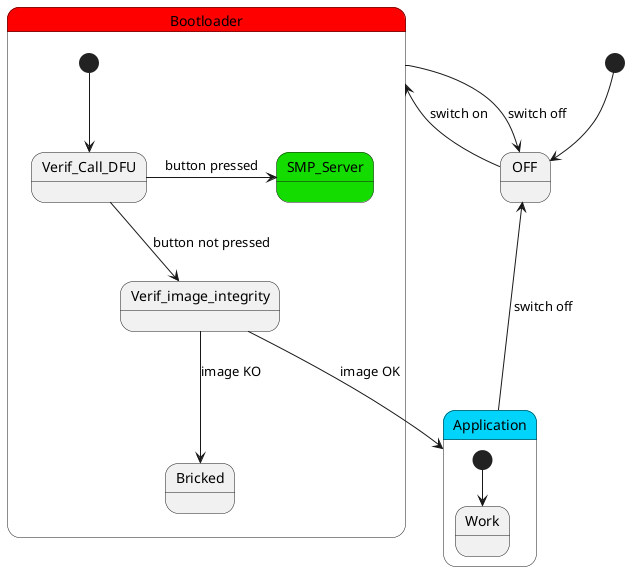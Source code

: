 @startuml

[*] --> OFF
OFF --> Bootloader: switch on
Bootloader --> OFF: switch off

state Bootloader #red{
  [*] --> Verif_Call_DFU
  Verif_Call_DFU -right-> SMP_Server #14DC00: button pressed
  Verif_Call_DFU --> Verif_image_integrity: button not pressed
  Verif_image_integrity --> Bricked: image KO
}

Verif_image_integrity -down-> Application: image OK
Application -up-> OFF: switch off

state Application #00D4FA{
  [*] --> Work
}

@enduml